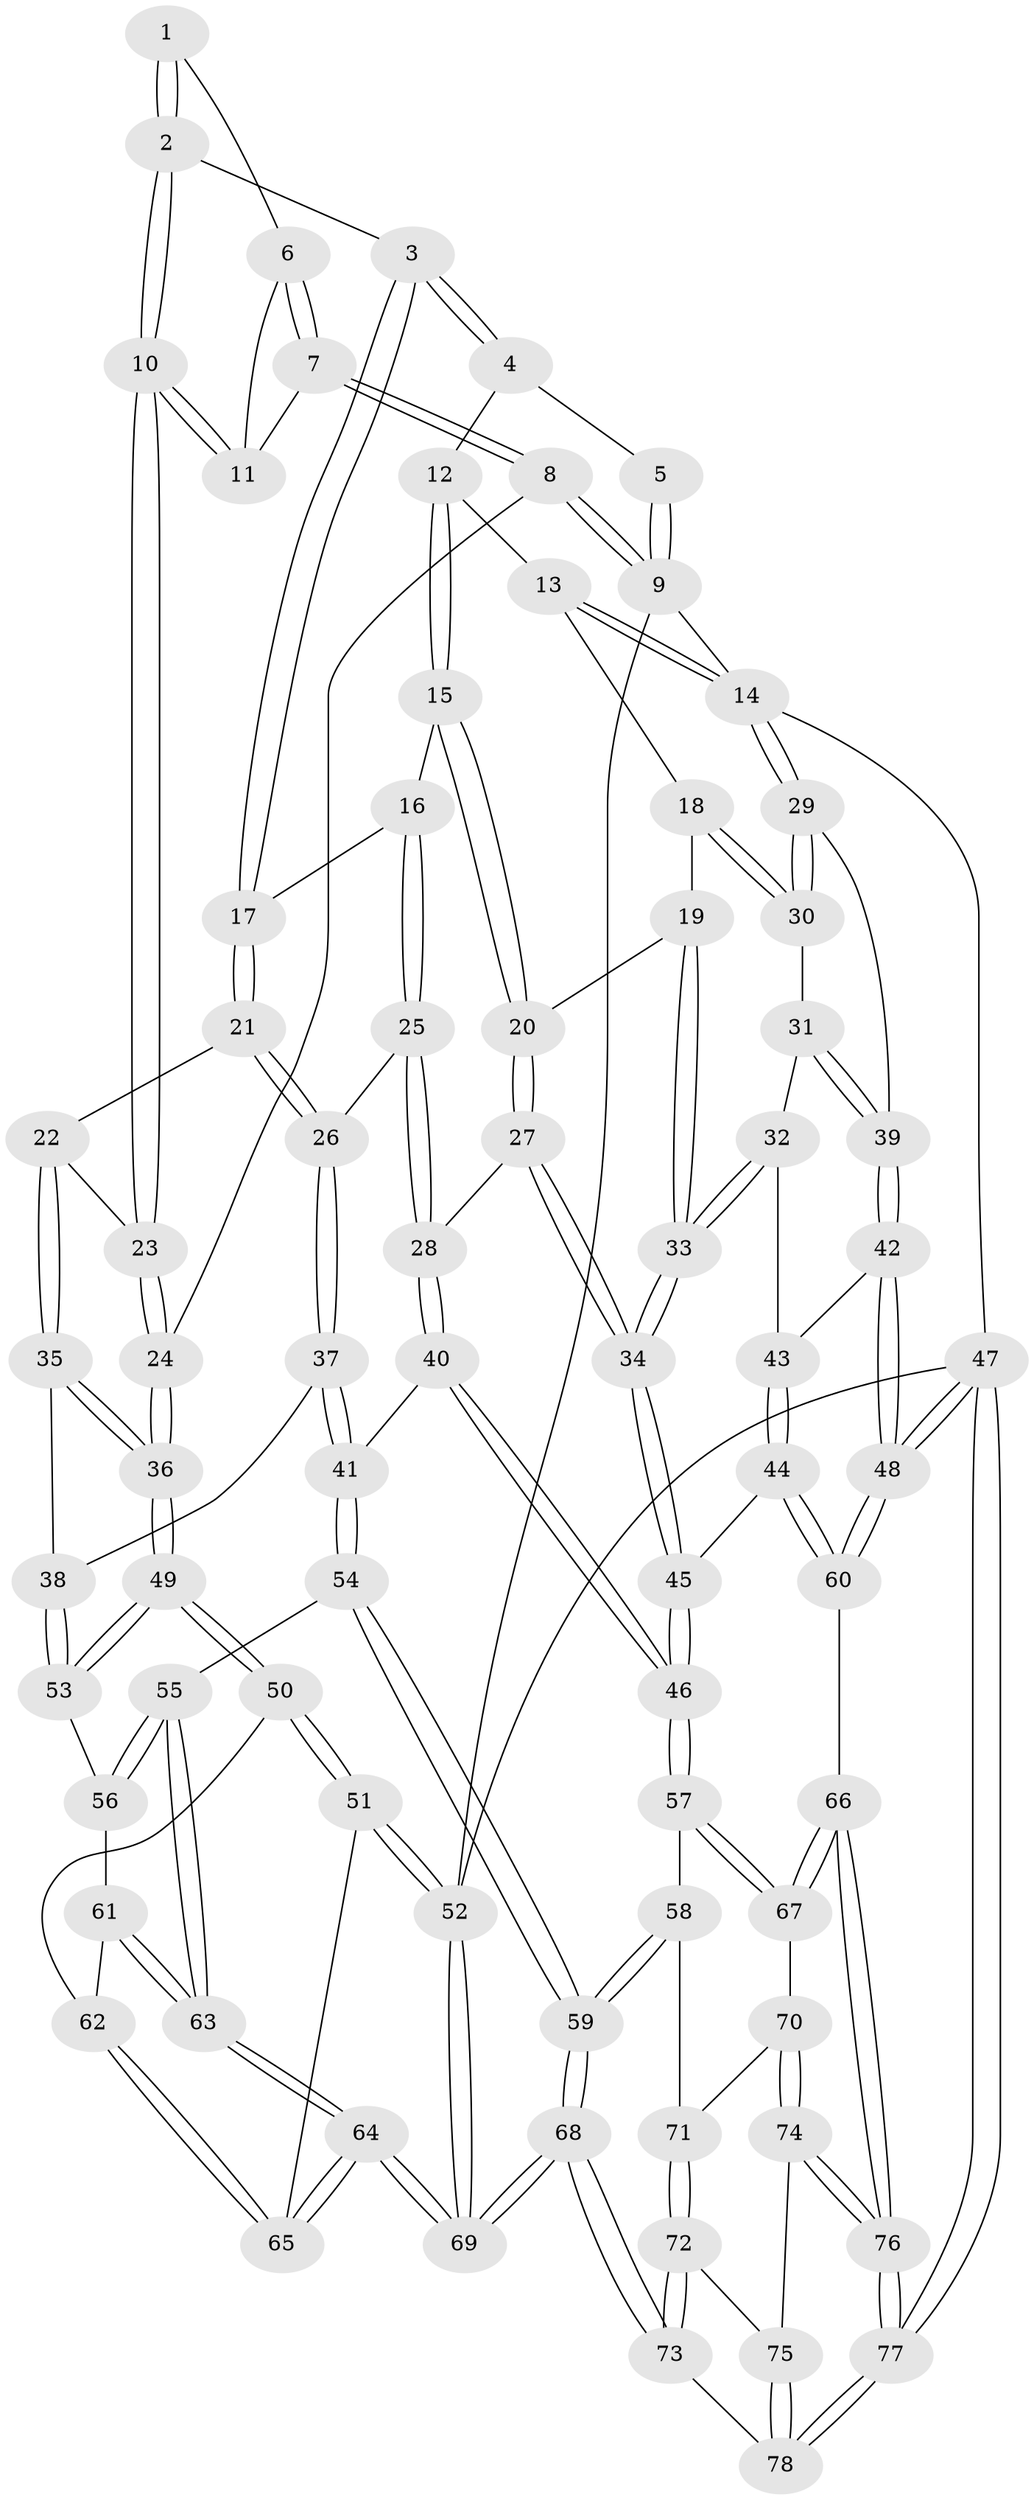// coarse degree distribution, {3: 0.14583333333333334, 6: 0.08333333333333333, 2: 0.020833333333333332, 5: 0.2708333333333333, 4: 0.4583333333333333, 8: 0.020833333333333332}
// Generated by graph-tools (version 1.1) at 2025/24/03/03/25 07:24:36]
// undirected, 78 vertices, 192 edges
graph export_dot {
graph [start="1"]
  node [color=gray90,style=filled];
  1 [pos="+0.1843739854129927+0"];
  2 [pos="+0.3388038903538768+0.09305255461668945"];
  3 [pos="+0.3957470263230627+0.09243029025658922"];
  4 [pos="+0.5359426922178105+0"];
  5 [pos="+0.14986123637026463+0"];
  6 [pos="+0.18014563942393874+0"];
  7 [pos="+0.05629714679030366+0.12261347481250426"];
  8 [pos="+0+0.23104186491077747"];
  9 [pos="+0+0"];
  10 [pos="+0.2336567507909518+0.16029891101584434"];
  11 [pos="+0.1908331612782173+0.10946048237823507"];
  12 [pos="+0.5562437050281156+0"];
  13 [pos="+0.826687585057437+0"];
  14 [pos="+1+0"];
  15 [pos="+0.5982271625933264+0.17775300565351515"];
  16 [pos="+0.556650051378004+0.19286757320775438"];
  17 [pos="+0.45009983484583377+0.1849692229501728"];
  18 [pos="+0.7587671862477975+0.18850371428329452"];
  19 [pos="+0.7104642643417841+0.20065965951073497"];
  20 [pos="+0.6839700774238908+0.20531496643077976"];
  21 [pos="+0.38147427164712144+0.28196524562583963"];
  22 [pos="+0.24526037675061627+0.26638118877361167"];
  23 [pos="+0.2330719411120119+0.16607969827293215"];
  24 [pos="+0+0.24683125090991323"];
  25 [pos="+0.5358394866388314+0.32801150050963185"];
  26 [pos="+0.3979777473234748+0.32311260306739575"];
  27 [pos="+0.6326600672419133+0.406792879942096"];
  28 [pos="+0.5783872961485451+0.41906305508226527"];
  29 [pos="+1+0"];
  30 [pos="+0.820068295913571+0.22415935110408913"];
  31 [pos="+0.85570817583286+0.283067107767166"];
  32 [pos="+0.8544116474769655+0.3088856222830457"];
  33 [pos="+0.7404420529987482+0.4524274923346744"];
  34 [pos="+0.7371952196906287+0.4573973714816283"];
  35 [pos="+0.23124317050618984+0.2814407865885798"];
  36 [pos="+0+0.39567927783065443"];
  37 [pos="+0.40436120407844695+0.44651976783423164"];
  38 [pos="+0.284111204785729+0.473551715837771"];
  39 [pos="+1+0.2671823615561885"];
  40 [pos="+0.5016480996276969+0.4917330503304918"];
  41 [pos="+0.4807631248180653+0.4972092837034776"];
  42 [pos="+1+0.41675843525535367"];
  43 [pos="+0.9300895975199615+0.4229749401008529"];
  44 [pos="+0.8310360521833361+0.6152564510776336"];
  45 [pos="+0.795199643262752+0.6084440815510351"];
  46 [pos="+0.710088232955013+0.6524693278301232"];
  47 [pos="+1+1"];
  48 [pos="+1+0.7488362663601766"];
  49 [pos="+0+0.43201858723462333"];
  50 [pos="+0+0.5852870531789096"];
  51 [pos="+0+0.6114654596119484"];
  52 [pos="+0+1"];
  53 [pos="+0.2636009194145168+0.4924334590748375"];
  54 [pos="+0.42837721344616875+0.6815350524903001"];
  55 [pos="+0.3590711702264875+0.6830723021492857"];
  56 [pos="+0.26734411692845456+0.5975059791150321"];
  57 [pos="+0.6696536932595497+0.7032078473379959"];
  58 [pos="+0.6178677227455356+0.7586261327305304"];
  59 [pos="+0.530312312246575+0.784783380216169"];
  60 [pos="+1+0.7218608329071121"];
  61 [pos="+0.14658965744374675+0.653533747298275"];
  62 [pos="+0.12927769535234473+0.6522277663520859"];
  63 [pos="+0.2582721036704823+0.7888277218014222"];
  64 [pos="+0.21931886239951826+0.9128363981338334"];
  65 [pos="+0.16022904743430702+0.843517228853739"];
  66 [pos="+0.8510544164490574+0.8608792128477551"];
  67 [pos="+0.8370465662342922+0.8646661775143842"];
  68 [pos="+0.39566313178803464+1"];
  69 [pos="+0.24074764247933428+1"];
  70 [pos="+0.8117560794263923+0.8750736782410221"];
  71 [pos="+0.6704282425945578+0.8210077433704919"];
  72 [pos="+0.6912469824179441+0.9102082160551777"];
  73 [pos="+0.41793359796604873+1"];
  74 [pos="+0.7663667470970233+0.940811291554507"];
  75 [pos="+0.7368095136333052+0.9456677079682426"];
  76 [pos="+0.9156070464387072+1"];
  77 [pos="+1+1"];
  78 [pos="+0.5773259329197897+1"];
  1 -- 2;
  1 -- 2;
  1 -- 6;
  2 -- 3;
  2 -- 10;
  2 -- 10;
  3 -- 4;
  3 -- 4;
  3 -- 17;
  3 -- 17;
  4 -- 5;
  4 -- 12;
  5 -- 9;
  5 -- 9;
  6 -- 7;
  6 -- 7;
  6 -- 11;
  7 -- 8;
  7 -- 8;
  7 -- 11;
  8 -- 9;
  8 -- 9;
  8 -- 24;
  9 -- 14;
  9 -- 52;
  10 -- 11;
  10 -- 11;
  10 -- 23;
  10 -- 23;
  12 -- 13;
  12 -- 15;
  12 -- 15;
  13 -- 14;
  13 -- 14;
  13 -- 18;
  14 -- 29;
  14 -- 29;
  14 -- 47;
  15 -- 16;
  15 -- 20;
  15 -- 20;
  16 -- 17;
  16 -- 25;
  16 -- 25;
  17 -- 21;
  17 -- 21;
  18 -- 19;
  18 -- 30;
  18 -- 30;
  19 -- 20;
  19 -- 33;
  19 -- 33;
  20 -- 27;
  20 -- 27;
  21 -- 22;
  21 -- 26;
  21 -- 26;
  22 -- 23;
  22 -- 35;
  22 -- 35;
  23 -- 24;
  23 -- 24;
  24 -- 36;
  24 -- 36;
  25 -- 26;
  25 -- 28;
  25 -- 28;
  26 -- 37;
  26 -- 37;
  27 -- 28;
  27 -- 34;
  27 -- 34;
  28 -- 40;
  28 -- 40;
  29 -- 30;
  29 -- 30;
  29 -- 39;
  30 -- 31;
  31 -- 32;
  31 -- 39;
  31 -- 39;
  32 -- 33;
  32 -- 33;
  32 -- 43;
  33 -- 34;
  33 -- 34;
  34 -- 45;
  34 -- 45;
  35 -- 36;
  35 -- 36;
  35 -- 38;
  36 -- 49;
  36 -- 49;
  37 -- 38;
  37 -- 41;
  37 -- 41;
  38 -- 53;
  38 -- 53;
  39 -- 42;
  39 -- 42;
  40 -- 41;
  40 -- 46;
  40 -- 46;
  41 -- 54;
  41 -- 54;
  42 -- 43;
  42 -- 48;
  42 -- 48;
  43 -- 44;
  43 -- 44;
  44 -- 45;
  44 -- 60;
  44 -- 60;
  45 -- 46;
  45 -- 46;
  46 -- 57;
  46 -- 57;
  47 -- 48;
  47 -- 48;
  47 -- 77;
  47 -- 77;
  47 -- 52;
  48 -- 60;
  48 -- 60;
  49 -- 50;
  49 -- 50;
  49 -- 53;
  49 -- 53;
  50 -- 51;
  50 -- 51;
  50 -- 62;
  51 -- 52;
  51 -- 52;
  51 -- 65;
  52 -- 69;
  52 -- 69;
  53 -- 56;
  54 -- 55;
  54 -- 59;
  54 -- 59;
  55 -- 56;
  55 -- 56;
  55 -- 63;
  55 -- 63;
  56 -- 61;
  57 -- 58;
  57 -- 67;
  57 -- 67;
  58 -- 59;
  58 -- 59;
  58 -- 71;
  59 -- 68;
  59 -- 68;
  60 -- 66;
  61 -- 62;
  61 -- 63;
  61 -- 63;
  62 -- 65;
  62 -- 65;
  63 -- 64;
  63 -- 64;
  64 -- 65;
  64 -- 65;
  64 -- 69;
  64 -- 69;
  66 -- 67;
  66 -- 67;
  66 -- 76;
  66 -- 76;
  67 -- 70;
  68 -- 69;
  68 -- 69;
  68 -- 73;
  68 -- 73;
  70 -- 71;
  70 -- 74;
  70 -- 74;
  71 -- 72;
  71 -- 72;
  72 -- 73;
  72 -- 73;
  72 -- 75;
  73 -- 78;
  74 -- 75;
  74 -- 76;
  74 -- 76;
  75 -- 78;
  75 -- 78;
  76 -- 77;
  76 -- 77;
  77 -- 78;
  77 -- 78;
}

